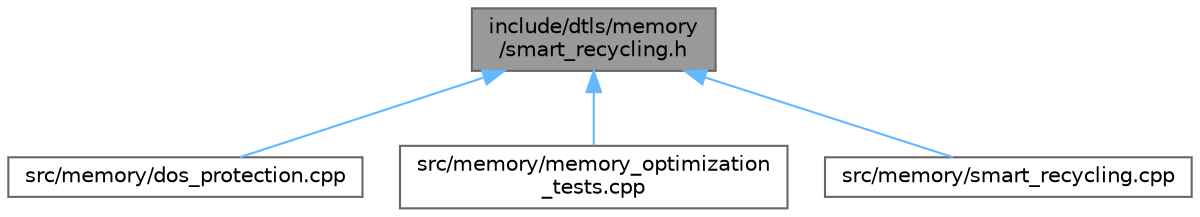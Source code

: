 digraph "include/dtls/memory/smart_recycling.h"
{
 // LATEX_PDF_SIZE
  bgcolor="transparent";
  edge [fontname=Helvetica,fontsize=10,labelfontname=Helvetica,labelfontsize=10];
  node [fontname=Helvetica,fontsize=10,shape=box,height=0.2,width=0.4];
  Node1 [id="Node000001",label="include/dtls/memory\l/smart_recycling.h",height=0.2,width=0.4,color="gray40", fillcolor="grey60", style="filled", fontcolor="black",tooltip=" "];
  Node1 -> Node2 [id="edge1_Node000001_Node000002",dir="back",color="steelblue1",style="solid",tooltip=" "];
  Node2 [id="Node000002",label="src/memory/dos_protection.cpp",height=0.2,width=0.4,color="grey40", fillcolor="white", style="filled",URL="$memory_2dos__protection_8cpp.html",tooltip=" "];
  Node1 -> Node3 [id="edge2_Node000001_Node000003",dir="back",color="steelblue1",style="solid",tooltip=" "];
  Node3 [id="Node000003",label="src/memory/memory_optimization\l_tests.cpp",height=0.2,width=0.4,color="grey40", fillcolor="white", style="filled",URL="$memory__optimization__tests_8cpp.html",tooltip=" "];
  Node1 -> Node4 [id="edge3_Node000001_Node000004",dir="back",color="steelblue1",style="solid",tooltip=" "];
  Node4 [id="Node000004",label="src/memory/smart_recycling.cpp",height=0.2,width=0.4,color="grey40", fillcolor="white", style="filled",URL="$smart__recycling_8cpp.html",tooltip=" "];
}
